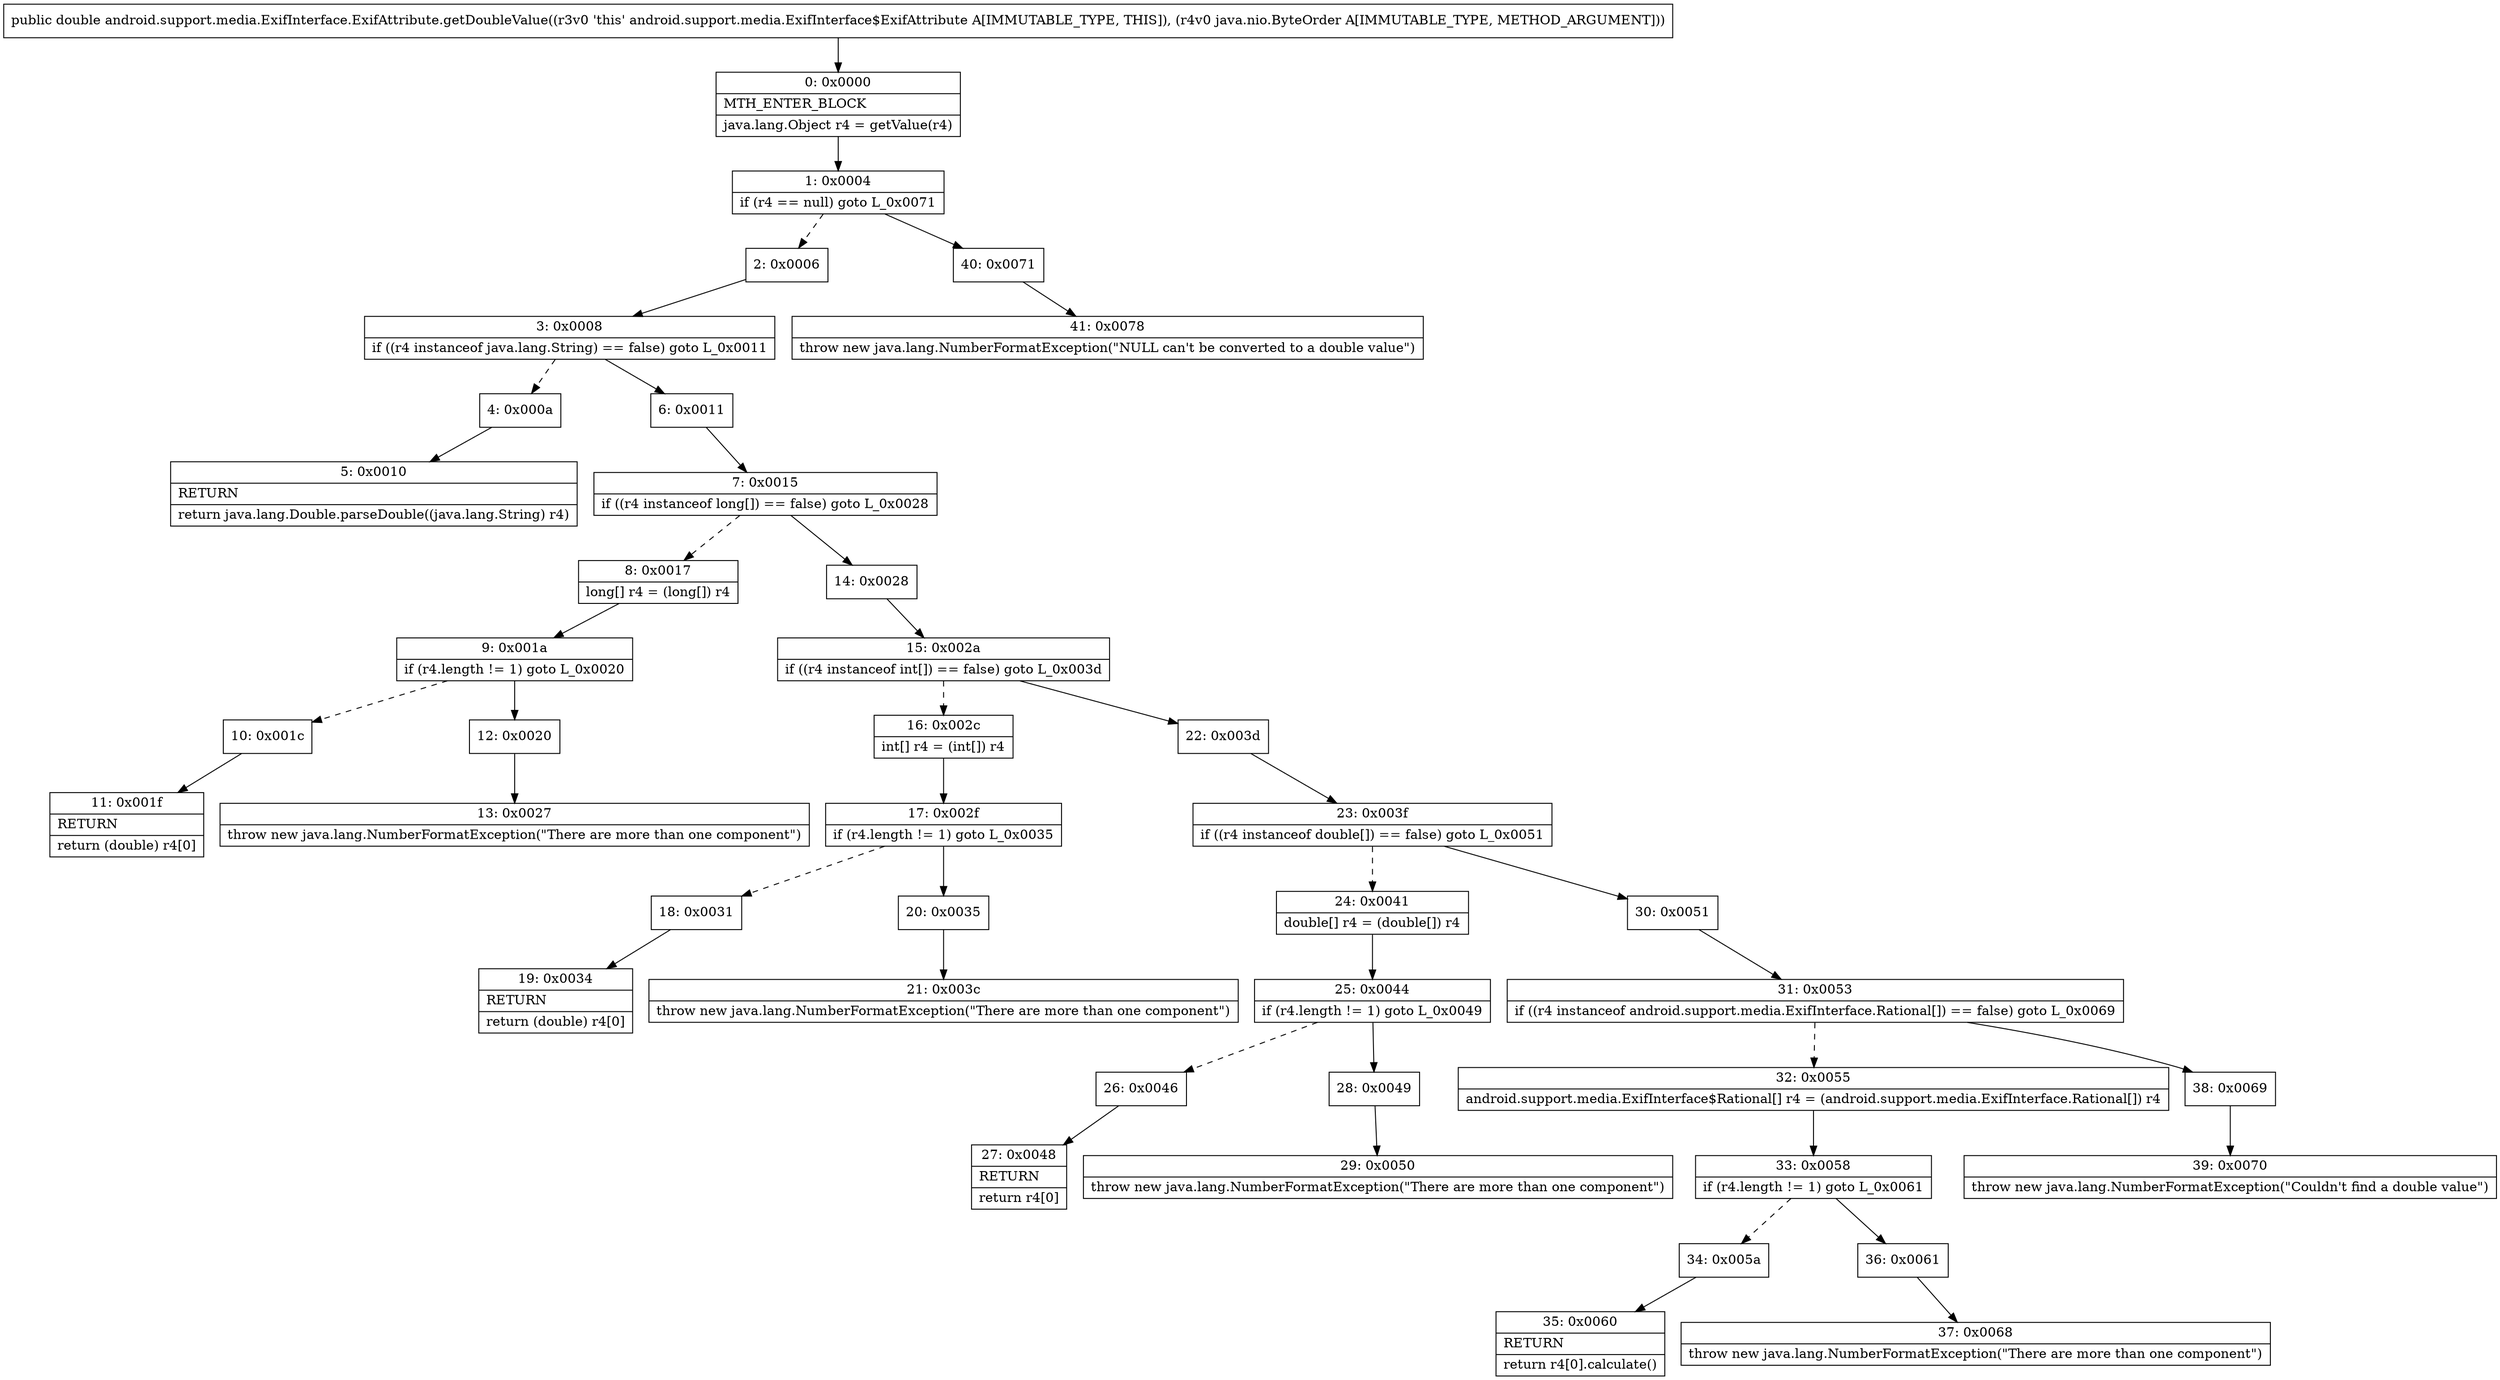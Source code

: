 digraph "CFG forandroid.support.media.ExifInterface.ExifAttribute.getDoubleValue(Ljava\/nio\/ByteOrder;)D" {
Node_0 [shape=record,label="{0\:\ 0x0000|MTH_ENTER_BLOCK\l|java.lang.Object r4 = getValue(r4)\l}"];
Node_1 [shape=record,label="{1\:\ 0x0004|if (r4 == null) goto L_0x0071\l}"];
Node_2 [shape=record,label="{2\:\ 0x0006}"];
Node_3 [shape=record,label="{3\:\ 0x0008|if ((r4 instanceof java.lang.String) == false) goto L_0x0011\l}"];
Node_4 [shape=record,label="{4\:\ 0x000a}"];
Node_5 [shape=record,label="{5\:\ 0x0010|RETURN\l|return java.lang.Double.parseDouble((java.lang.String) r4)\l}"];
Node_6 [shape=record,label="{6\:\ 0x0011}"];
Node_7 [shape=record,label="{7\:\ 0x0015|if ((r4 instanceof long[]) == false) goto L_0x0028\l}"];
Node_8 [shape=record,label="{8\:\ 0x0017|long[] r4 = (long[]) r4\l}"];
Node_9 [shape=record,label="{9\:\ 0x001a|if (r4.length != 1) goto L_0x0020\l}"];
Node_10 [shape=record,label="{10\:\ 0x001c}"];
Node_11 [shape=record,label="{11\:\ 0x001f|RETURN\l|return (double) r4[0]\l}"];
Node_12 [shape=record,label="{12\:\ 0x0020}"];
Node_13 [shape=record,label="{13\:\ 0x0027|throw new java.lang.NumberFormatException(\"There are more than one component\")\l}"];
Node_14 [shape=record,label="{14\:\ 0x0028}"];
Node_15 [shape=record,label="{15\:\ 0x002a|if ((r4 instanceof int[]) == false) goto L_0x003d\l}"];
Node_16 [shape=record,label="{16\:\ 0x002c|int[] r4 = (int[]) r4\l}"];
Node_17 [shape=record,label="{17\:\ 0x002f|if (r4.length != 1) goto L_0x0035\l}"];
Node_18 [shape=record,label="{18\:\ 0x0031}"];
Node_19 [shape=record,label="{19\:\ 0x0034|RETURN\l|return (double) r4[0]\l}"];
Node_20 [shape=record,label="{20\:\ 0x0035}"];
Node_21 [shape=record,label="{21\:\ 0x003c|throw new java.lang.NumberFormatException(\"There are more than one component\")\l}"];
Node_22 [shape=record,label="{22\:\ 0x003d}"];
Node_23 [shape=record,label="{23\:\ 0x003f|if ((r4 instanceof double[]) == false) goto L_0x0051\l}"];
Node_24 [shape=record,label="{24\:\ 0x0041|double[] r4 = (double[]) r4\l}"];
Node_25 [shape=record,label="{25\:\ 0x0044|if (r4.length != 1) goto L_0x0049\l}"];
Node_26 [shape=record,label="{26\:\ 0x0046}"];
Node_27 [shape=record,label="{27\:\ 0x0048|RETURN\l|return r4[0]\l}"];
Node_28 [shape=record,label="{28\:\ 0x0049}"];
Node_29 [shape=record,label="{29\:\ 0x0050|throw new java.lang.NumberFormatException(\"There are more than one component\")\l}"];
Node_30 [shape=record,label="{30\:\ 0x0051}"];
Node_31 [shape=record,label="{31\:\ 0x0053|if ((r4 instanceof android.support.media.ExifInterface.Rational[]) == false) goto L_0x0069\l}"];
Node_32 [shape=record,label="{32\:\ 0x0055|android.support.media.ExifInterface$Rational[] r4 = (android.support.media.ExifInterface.Rational[]) r4\l}"];
Node_33 [shape=record,label="{33\:\ 0x0058|if (r4.length != 1) goto L_0x0061\l}"];
Node_34 [shape=record,label="{34\:\ 0x005a}"];
Node_35 [shape=record,label="{35\:\ 0x0060|RETURN\l|return r4[0].calculate()\l}"];
Node_36 [shape=record,label="{36\:\ 0x0061}"];
Node_37 [shape=record,label="{37\:\ 0x0068|throw new java.lang.NumberFormatException(\"There are more than one component\")\l}"];
Node_38 [shape=record,label="{38\:\ 0x0069}"];
Node_39 [shape=record,label="{39\:\ 0x0070|throw new java.lang.NumberFormatException(\"Couldn't find a double value\")\l}"];
Node_40 [shape=record,label="{40\:\ 0x0071}"];
Node_41 [shape=record,label="{41\:\ 0x0078|throw new java.lang.NumberFormatException(\"NULL can't be converted to a double value\")\l}"];
MethodNode[shape=record,label="{public double android.support.media.ExifInterface.ExifAttribute.getDoubleValue((r3v0 'this' android.support.media.ExifInterface$ExifAttribute A[IMMUTABLE_TYPE, THIS]), (r4v0 java.nio.ByteOrder A[IMMUTABLE_TYPE, METHOD_ARGUMENT])) }"];
MethodNode -> Node_0;
Node_0 -> Node_1;
Node_1 -> Node_2[style=dashed];
Node_1 -> Node_40;
Node_2 -> Node_3;
Node_3 -> Node_4[style=dashed];
Node_3 -> Node_6;
Node_4 -> Node_5;
Node_6 -> Node_7;
Node_7 -> Node_8[style=dashed];
Node_7 -> Node_14;
Node_8 -> Node_9;
Node_9 -> Node_10[style=dashed];
Node_9 -> Node_12;
Node_10 -> Node_11;
Node_12 -> Node_13;
Node_14 -> Node_15;
Node_15 -> Node_16[style=dashed];
Node_15 -> Node_22;
Node_16 -> Node_17;
Node_17 -> Node_18[style=dashed];
Node_17 -> Node_20;
Node_18 -> Node_19;
Node_20 -> Node_21;
Node_22 -> Node_23;
Node_23 -> Node_24[style=dashed];
Node_23 -> Node_30;
Node_24 -> Node_25;
Node_25 -> Node_26[style=dashed];
Node_25 -> Node_28;
Node_26 -> Node_27;
Node_28 -> Node_29;
Node_30 -> Node_31;
Node_31 -> Node_32[style=dashed];
Node_31 -> Node_38;
Node_32 -> Node_33;
Node_33 -> Node_34[style=dashed];
Node_33 -> Node_36;
Node_34 -> Node_35;
Node_36 -> Node_37;
Node_38 -> Node_39;
Node_40 -> Node_41;
}

